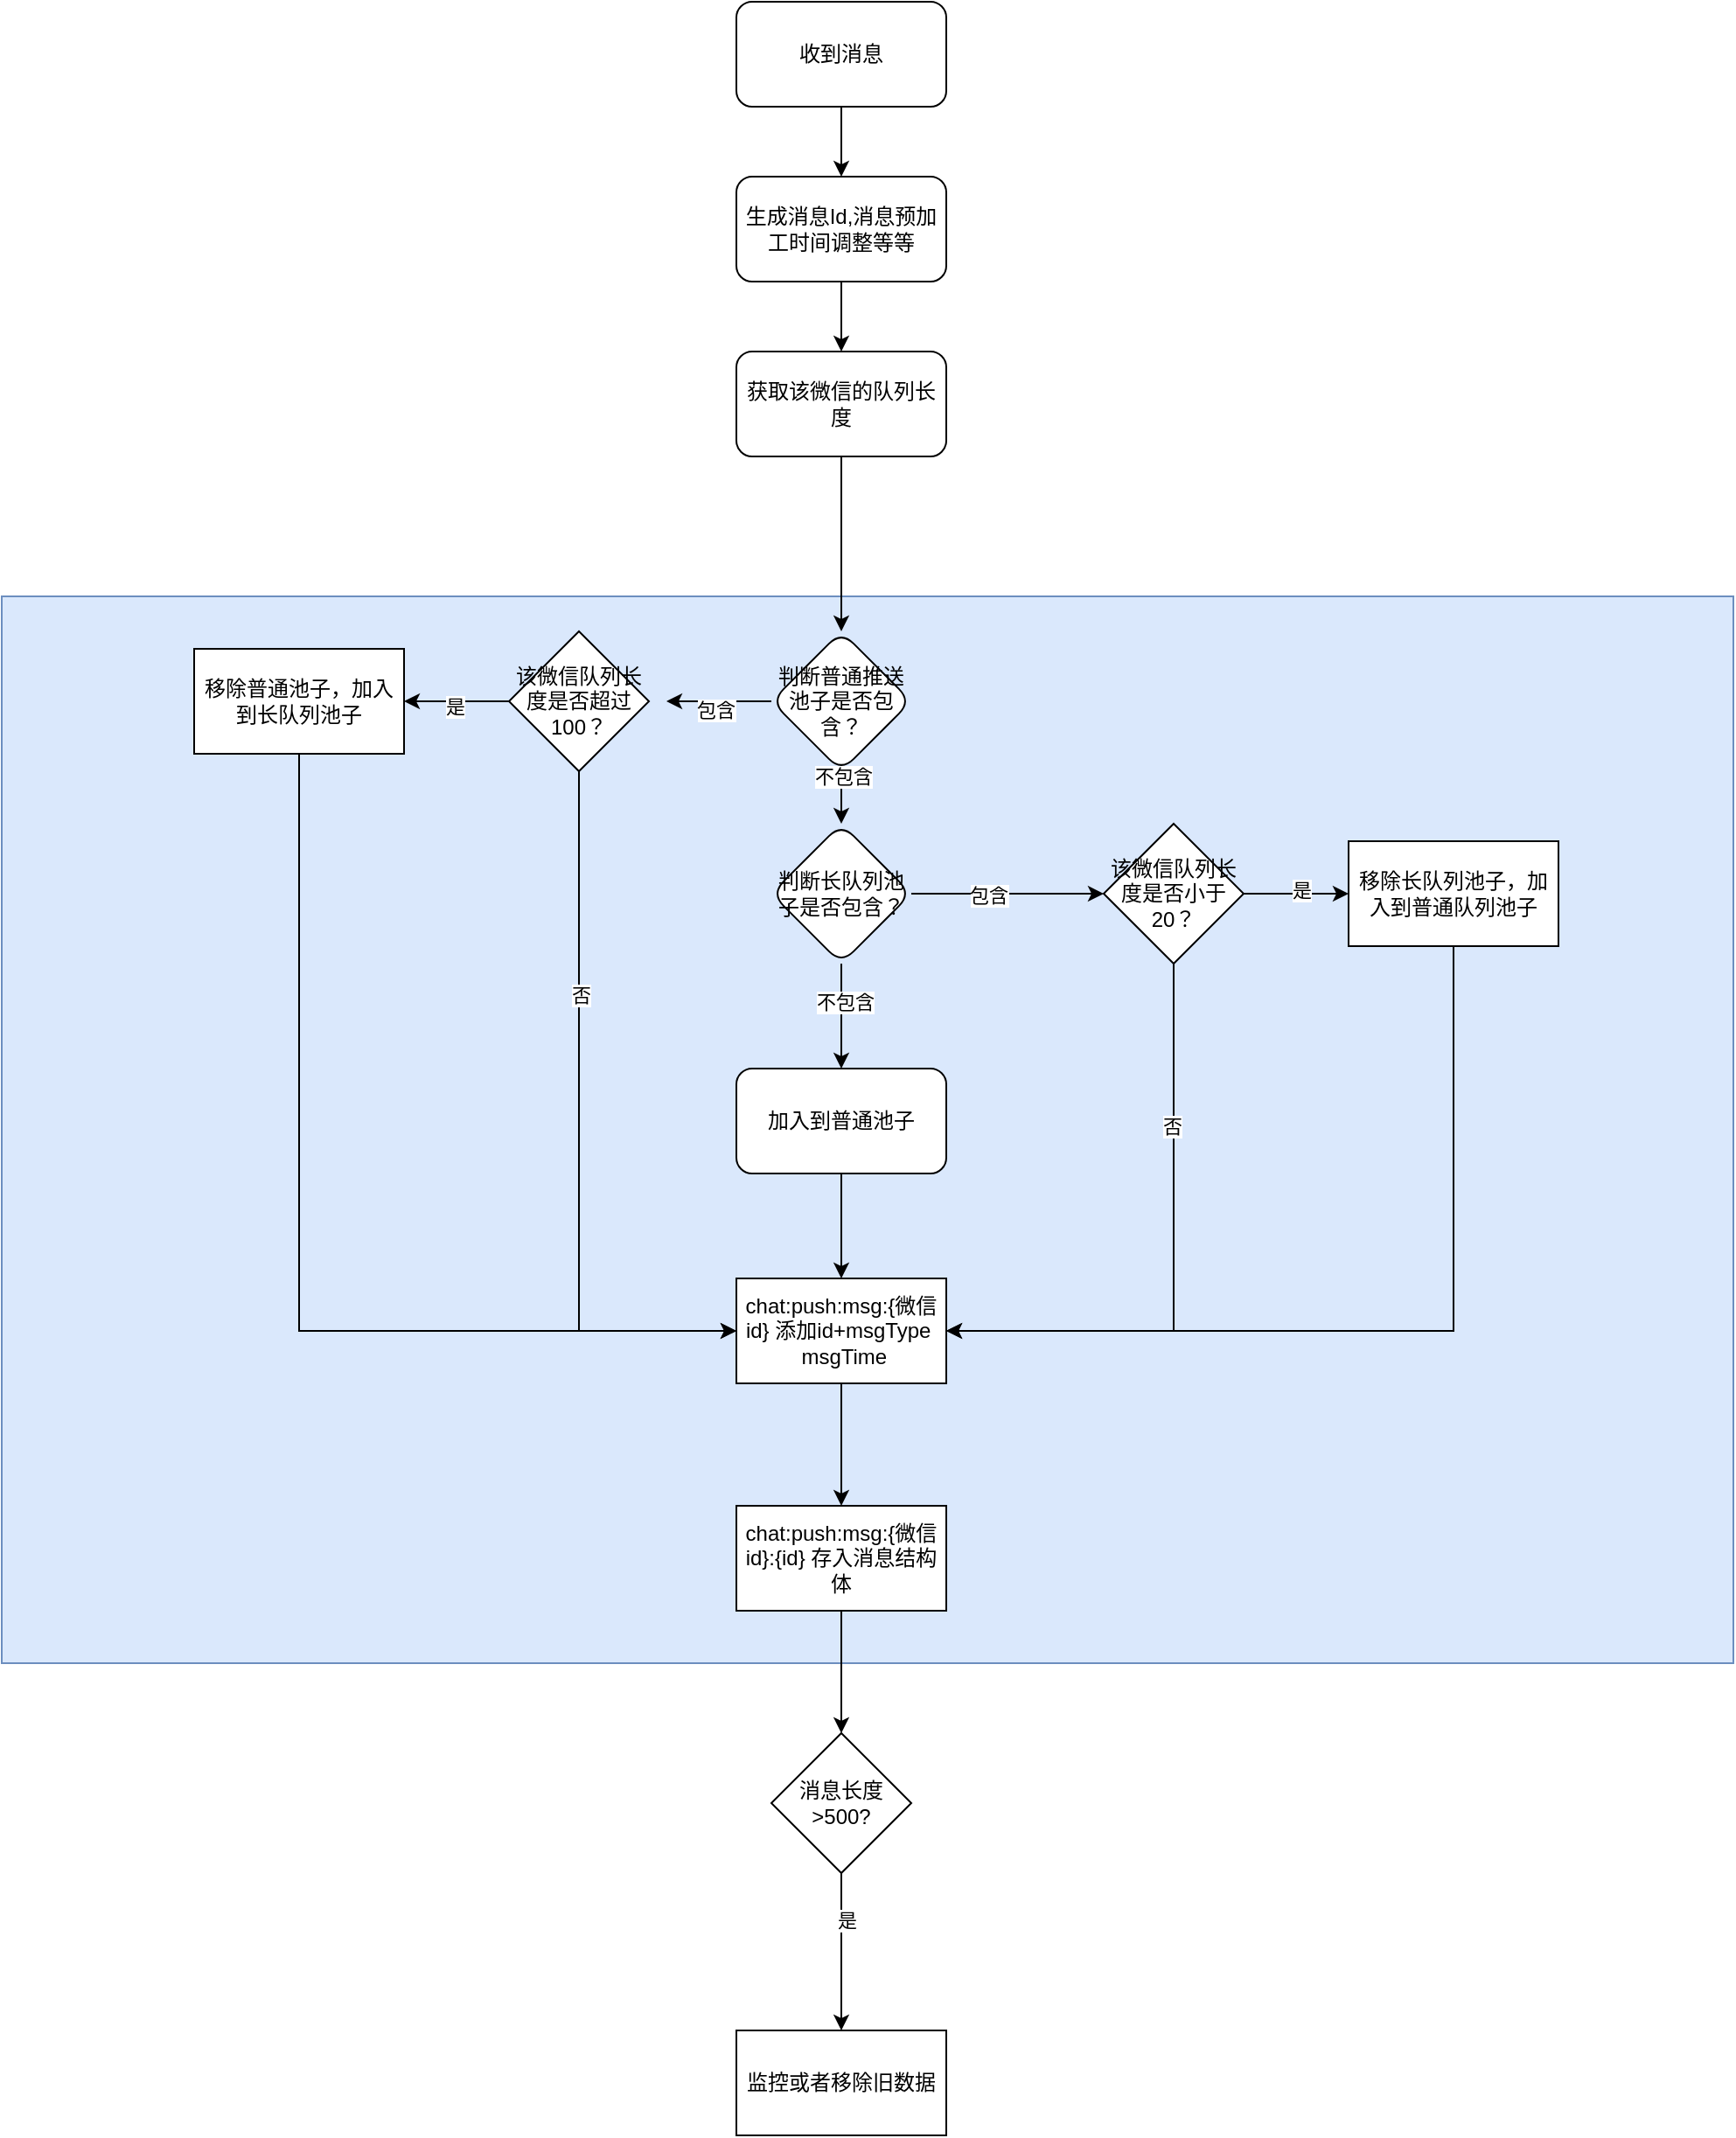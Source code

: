 <mxfile version="25.0.1">
  <diagram name="第 1 页" id="yM1FcHxh0TfIORd4exy4">
    <mxGraphModel dx="1863" dy="1913" grid="1" gridSize="10" guides="1" tooltips="1" connect="1" arrows="1" fold="1" page="1" pageScale="1" pageWidth="827" pageHeight="1169" math="0" shadow="0">
      <root>
        <mxCell id="0" />
        <mxCell id="1" parent="0" />
        <mxCell id="roJMkj0LP4R8FdODdgCc-3" value="" style="rounded=0;whiteSpace=wrap;html=1;fillColor=#dae8fc;strokeColor=#6c8ebf;" parent="1" vertex="1">
          <mxGeometry x="-80" y="230" width="990" height="610" as="geometry" />
        </mxCell>
        <mxCell id="spIjIB3Fh69WIwpA02LG-2" value="" style="edgeStyle=orthogonalEdgeStyle;rounded=0;orthogonalLoop=1;jettySize=auto;html=1;" edge="1" parent="1" source="BucBX8Afqsv7EcoYQEeD-1" target="spIjIB3Fh69WIwpA02LG-1">
          <mxGeometry relative="1" as="geometry" />
        </mxCell>
        <mxCell id="BucBX8Afqsv7EcoYQEeD-1" value="收到消息" style="rounded=1;whiteSpace=wrap;html=1;" parent="1" vertex="1">
          <mxGeometry x="340" y="-110" width="120" height="60" as="geometry" />
        </mxCell>
        <mxCell id="spIjIB3Fh69WIwpA02LG-43" value="" style="edgeStyle=orthogonalEdgeStyle;rounded=0;orthogonalLoop=1;jettySize=auto;html=1;" edge="1" parent="1" source="spIjIB3Fh69WIwpA02LG-1" target="spIjIB3Fh69WIwpA02LG-42">
          <mxGeometry relative="1" as="geometry" />
        </mxCell>
        <mxCell id="spIjIB3Fh69WIwpA02LG-1" value="生成消息Id,消息预加工时间调整等等" style="rounded=1;whiteSpace=wrap;html=1;" vertex="1" parent="1">
          <mxGeometry x="340" y="-10" width="120" height="60" as="geometry" />
        </mxCell>
        <mxCell id="spIjIB3Fh69WIwpA02LG-23" value="" style="edgeStyle=orthogonalEdgeStyle;rounded=0;orthogonalLoop=1;jettySize=auto;html=1;" edge="1" parent="1" source="spIjIB3Fh69WIwpA02LG-15">
          <mxGeometry relative="1" as="geometry">
            <mxPoint x="300" y="290" as="targetPoint" />
          </mxGeometry>
        </mxCell>
        <mxCell id="spIjIB3Fh69WIwpA02LG-24" value="包含" style="edgeLabel;html=1;align=center;verticalAlign=middle;resizable=0;points=[];" vertex="1" connectable="0" parent="spIjIB3Fh69WIwpA02LG-23">
          <mxGeometry x="0.083" y="4" relative="1" as="geometry">
            <mxPoint as="offset" />
          </mxGeometry>
        </mxCell>
        <mxCell id="spIjIB3Fh69WIwpA02LG-34" value="" style="edgeStyle=orthogonalEdgeStyle;rounded=0;orthogonalLoop=1;jettySize=auto;html=1;" edge="1" parent="1" source="spIjIB3Fh69WIwpA02LG-15" target="spIjIB3Fh69WIwpA02LG-33">
          <mxGeometry relative="1" as="geometry" />
        </mxCell>
        <mxCell id="spIjIB3Fh69WIwpA02LG-45" value="不包含" style="edgeLabel;html=1;align=center;verticalAlign=middle;resizable=0;points=[];" vertex="1" connectable="0" parent="spIjIB3Fh69WIwpA02LG-34">
          <mxGeometry x="-0.908" y="1" relative="1" as="geometry">
            <mxPoint as="offset" />
          </mxGeometry>
        </mxCell>
        <mxCell id="spIjIB3Fh69WIwpA02LG-15" value="判断普通推送池子是否包含？" style="rhombus;whiteSpace=wrap;html=1;rounded=1;" vertex="1" parent="1">
          <mxGeometry x="360" y="250" width="80" height="80" as="geometry" />
        </mxCell>
        <mxCell id="spIjIB3Fh69WIwpA02LG-27" value="" style="edgeStyle=orthogonalEdgeStyle;rounded=0;orthogonalLoop=1;jettySize=auto;html=1;" edge="1" parent="1" source="spIjIB3Fh69WIwpA02LG-25" target="spIjIB3Fh69WIwpA02LG-26">
          <mxGeometry relative="1" as="geometry" />
        </mxCell>
        <mxCell id="spIjIB3Fh69WIwpA02LG-28" value="是" style="edgeLabel;html=1;align=center;verticalAlign=middle;resizable=0;points=[];" vertex="1" connectable="0" parent="spIjIB3Fh69WIwpA02LG-27">
          <mxGeometry x="0.03" y="3" relative="1" as="geometry">
            <mxPoint as="offset" />
          </mxGeometry>
        </mxCell>
        <mxCell id="spIjIB3Fh69WIwpA02LG-55" style="edgeStyle=orthogonalEdgeStyle;rounded=0;orthogonalLoop=1;jettySize=auto;html=1;exitX=0.5;exitY=1;exitDx=0;exitDy=0;entryX=0;entryY=0.5;entryDx=0;entryDy=0;" edge="1" parent="1" source="spIjIB3Fh69WIwpA02LG-25" target="spIjIB3Fh69WIwpA02LG-29">
          <mxGeometry relative="1" as="geometry" />
        </mxCell>
        <mxCell id="spIjIB3Fh69WIwpA02LG-56" value="否" style="edgeLabel;html=1;align=center;verticalAlign=middle;resizable=0;points=[];" vertex="1" connectable="0" parent="spIjIB3Fh69WIwpA02LG-55">
          <mxGeometry x="-0.378" y="1" relative="1" as="geometry">
            <mxPoint as="offset" />
          </mxGeometry>
        </mxCell>
        <mxCell id="spIjIB3Fh69WIwpA02LG-25" value="该微信队列长度是否超过100？" style="rhombus;whiteSpace=wrap;html=1;" vertex="1" parent="1">
          <mxGeometry x="210" y="250" width="80" height="80" as="geometry" />
        </mxCell>
        <mxCell id="spIjIB3Fh69WIwpA02LG-57" style="edgeStyle=orthogonalEdgeStyle;rounded=0;orthogonalLoop=1;jettySize=auto;html=1;exitX=0.5;exitY=1;exitDx=0;exitDy=0;entryX=0;entryY=0.5;entryDx=0;entryDy=0;" edge="1" parent="1" source="spIjIB3Fh69WIwpA02LG-26" target="spIjIB3Fh69WIwpA02LG-29">
          <mxGeometry relative="1" as="geometry" />
        </mxCell>
        <mxCell id="spIjIB3Fh69WIwpA02LG-26" value="移除普通池子，加入到长队列池子" style="whiteSpace=wrap;html=1;" vertex="1" parent="1">
          <mxGeometry x="30" y="260" width="120" height="60" as="geometry" />
        </mxCell>
        <mxCell id="spIjIB3Fh69WIwpA02LG-32" value="" style="edgeStyle=orthogonalEdgeStyle;rounded=0;orthogonalLoop=1;jettySize=auto;html=1;" edge="1" parent="1" source="spIjIB3Fh69WIwpA02LG-29" target="spIjIB3Fh69WIwpA02LG-31">
          <mxGeometry relative="1" as="geometry" />
        </mxCell>
        <mxCell id="spIjIB3Fh69WIwpA02LG-29" value="chat:push:msg:{微信id} 添加id+msgType&amp;nbsp; &amp;nbsp;msgTime" style="whiteSpace=wrap;html=1;" vertex="1" parent="1">
          <mxGeometry x="340" y="620" width="120" height="60" as="geometry" />
        </mxCell>
        <mxCell id="spIjIB3Fh69WIwpA02LG-60" style="edgeStyle=orthogonalEdgeStyle;rounded=0;orthogonalLoop=1;jettySize=auto;html=1;exitX=0.5;exitY=1;exitDx=0;exitDy=0;entryX=0.5;entryY=0;entryDx=0;entryDy=0;" edge="1" parent="1" source="spIjIB3Fh69WIwpA02LG-31" target="spIjIB3Fh69WIwpA02LG-59">
          <mxGeometry relative="1" as="geometry" />
        </mxCell>
        <mxCell id="spIjIB3Fh69WIwpA02LG-31" value="chat:push:msg:{微信id}:{id}&amp;nbsp;存入消息结构体" style="whiteSpace=wrap;html=1;" vertex="1" parent="1">
          <mxGeometry x="340" y="750" width="120" height="60" as="geometry" />
        </mxCell>
        <mxCell id="spIjIB3Fh69WIwpA02LG-36" value="" style="edgeStyle=orthogonalEdgeStyle;rounded=0;orthogonalLoop=1;jettySize=auto;html=1;" edge="1" parent="1" source="spIjIB3Fh69WIwpA02LG-33">
          <mxGeometry relative="1" as="geometry">
            <mxPoint x="550" y="400" as="targetPoint" />
          </mxGeometry>
        </mxCell>
        <mxCell id="spIjIB3Fh69WIwpA02LG-37" value="包含" style="edgeLabel;html=1;align=center;verticalAlign=middle;resizable=0;points=[];" vertex="1" connectable="0" parent="spIjIB3Fh69WIwpA02LG-36">
          <mxGeometry x="-0.205" y="-1" relative="1" as="geometry">
            <mxPoint as="offset" />
          </mxGeometry>
        </mxCell>
        <mxCell id="spIjIB3Fh69WIwpA02LG-49" value="" style="edgeStyle=orthogonalEdgeStyle;rounded=0;orthogonalLoop=1;jettySize=auto;html=1;" edge="1" parent="1" source="spIjIB3Fh69WIwpA02LG-33" target="spIjIB3Fh69WIwpA02LG-48">
          <mxGeometry relative="1" as="geometry" />
        </mxCell>
        <mxCell id="spIjIB3Fh69WIwpA02LG-50" value="不包含" style="edgeLabel;html=1;align=center;verticalAlign=middle;resizable=0;points=[];" vertex="1" connectable="0" parent="spIjIB3Fh69WIwpA02LG-49">
          <mxGeometry x="-0.26" y="2" relative="1" as="geometry">
            <mxPoint as="offset" />
          </mxGeometry>
        </mxCell>
        <mxCell id="spIjIB3Fh69WIwpA02LG-33" value="判断长队列池子是否包含？" style="rhombus;whiteSpace=wrap;html=1;rounded=1;" vertex="1" parent="1">
          <mxGeometry x="360" y="360" width="80" height="80" as="geometry" />
        </mxCell>
        <mxCell id="spIjIB3Fh69WIwpA02LG-40" value="" style="edgeStyle=orthogonalEdgeStyle;rounded=0;orthogonalLoop=1;jettySize=auto;html=1;" edge="1" parent="1" source="spIjIB3Fh69WIwpA02LG-38" target="spIjIB3Fh69WIwpA02LG-39">
          <mxGeometry relative="1" as="geometry" />
        </mxCell>
        <mxCell id="spIjIB3Fh69WIwpA02LG-41" value="是" style="edgeLabel;html=1;align=center;verticalAlign=middle;resizable=0;points=[];" vertex="1" connectable="0" parent="spIjIB3Fh69WIwpA02LG-40">
          <mxGeometry x="0.075" y="2" relative="1" as="geometry">
            <mxPoint as="offset" />
          </mxGeometry>
        </mxCell>
        <mxCell id="spIjIB3Fh69WIwpA02LG-52" style="edgeStyle=orthogonalEdgeStyle;rounded=0;orthogonalLoop=1;jettySize=auto;html=1;exitX=0.5;exitY=1;exitDx=0;exitDy=0;entryX=1;entryY=0.5;entryDx=0;entryDy=0;" edge="1" parent="1" source="spIjIB3Fh69WIwpA02LG-38" target="spIjIB3Fh69WIwpA02LG-29">
          <mxGeometry relative="1" as="geometry" />
        </mxCell>
        <mxCell id="spIjIB3Fh69WIwpA02LG-53" value="否" style="edgeLabel;html=1;align=center;verticalAlign=middle;resizable=0;points=[];" vertex="1" connectable="0" parent="spIjIB3Fh69WIwpA02LG-52">
          <mxGeometry x="-0.457" y="-1" relative="1" as="geometry">
            <mxPoint as="offset" />
          </mxGeometry>
        </mxCell>
        <mxCell id="spIjIB3Fh69WIwpA02LG-38" value="该微信队列长度是否小于20？" style="rhombus;whiteSpace=wrap;html=1;" vertex="1" parent="1">
          <mxGeometry x="550" y="360" width="80" height="80" as="geometry" />
        </mxCell>
        <mxCell id="spIjIB3Fh69WIwpA02LG-54" style="edgeStyle=orthogonalEdgeStyle;rounded=0;orthogonalLoop=1;jettySize=auto;html=1;exitX=0.5;exitY=1;exitDx=0;exitDy=0;entryX=1;entryY=0.5;entryDx=0;entryDy=0;" edge="1" parent="1" source="spIjIB3Fh69WIwpA02LG-39" target="spIjIB3Fh69WIwpA02LG-29">
          <mxGeometry relative="1" as="geometry" />
        </mxCell>
        <mxCell id="spIjIB3Fh69WIwpA02LG-39" value="移除长队列池子，加入到普通队列池子" style="whiteSpace=wrap;html=1;" vertex="1" parent="1">
          <mxGeometry x="690" y="370" width="120" height="60" as="geometry" />
        </mxCell>
        <mxCell id="spIjIB3Fh69WIwpA02LG-44" style="edgeStyle=orthogonalEdgeStyle;rounded=0;orthogonalLoop=1;jettySize=auto;html=1;exitX=0.5;exitY=1;exitDx=0;exitDy=0;entryX=0.5;entryY=0;entryDx=0;entryDy=0;" edge="1" parent="1" source="spIjIB3Fh69WIwpA02LG-42" target="spIjIB3Fh69WIwpA02LG-15">
          <mxGeometry relative="1" as="geometry" />
        </mxCell>
        <mxCell id="spIjIB3Fh69WIwpA02LG-42" value="获取该微信的队列长度" style="rounded=1;whiteSpace=wrap;html=1;" vertex="1" parent="1">
          <mxGeometry x="340" y="90" width="120" height="60" as="geometry" />
        </mxCell>
        <mxCell id="spIjIB3Fh69WIwpA02LG-51" style="edgeStyle=orthogonalEdgeStyle;rounded=0;orthogonalLoop=1;jettySize=auto;html=1;exitX=0.5;exitY=1;exitDx=0;exitDy=0;" edge="1" parent="1" source="spIjIB3Fh69WIwpA02LG-48" target="spIjIB3Fh69WIwpA02LG-29">
          <mxGeometry relative="1" as="geometry" />
        </mxCell>
        <mxCell id="spIjIB3Fh69WIwpA02LG-48" value="加入到普通池子" style="whiteSpace=wrap;html=1;rounded=1;" vertex="1" parent="1">
          <mxGeometry x="340" y="500" width="120" height="60" as="geometry" />
        </mxCell>
        <mxCell id="spIjIB3Fh69WIwpA02LG-62" value="" style="edgeStyle=orthogonalEdgeStyle;rounded=0;orthogonalLoop=1;jettySize=auto;html=1;" edge="1" parent="1" source="spIjIB3Fh69WIwpA02LG-59" target="spIjIB3Fh69WIwpA02LG-61">
          <mxGeometry relative="1" as="geometry" />
        </mxCell>
        <mxCell id="spIjIB3Fh69WIwpA02LG-63" value="是" style="edgeLabel;html=1;align=center;verticalAlign=middle;resizable=0;points=[];" vertex="1" connectable="0" parent="spIjIB3Fh69WIwpA02LG-62">
          <mxGeometry x="-0.4" y="3" relative="1" as="geometry">
            <mxPoint as="offset" />
          </mxGeometry>
        </mxCell>
        <mxCell id="spIjIB3Fh69WIwpA02LG-59" value="消息长度&amp;gt;500?" style="rhombus;whiteSpace=wrap;html=1;" vertex="1" parent="1">
          <mxGeometry x="360" y="880" width="80" height="80" as="geometry" />
        </mxCell>
        <mxCell id="spIjIB3Fh69WIwpA02LG-61" value="监控或者移除旧数据" style="whiteSpace=wrap;html=1;" vertex="1" parent="1">
          <mxGeometry x="340" y="1050" width="120" height="60" as="geometry" />
        </mxCell>
      </root>
    </mxGraphModel>
  </diagram>
</mxfile>
